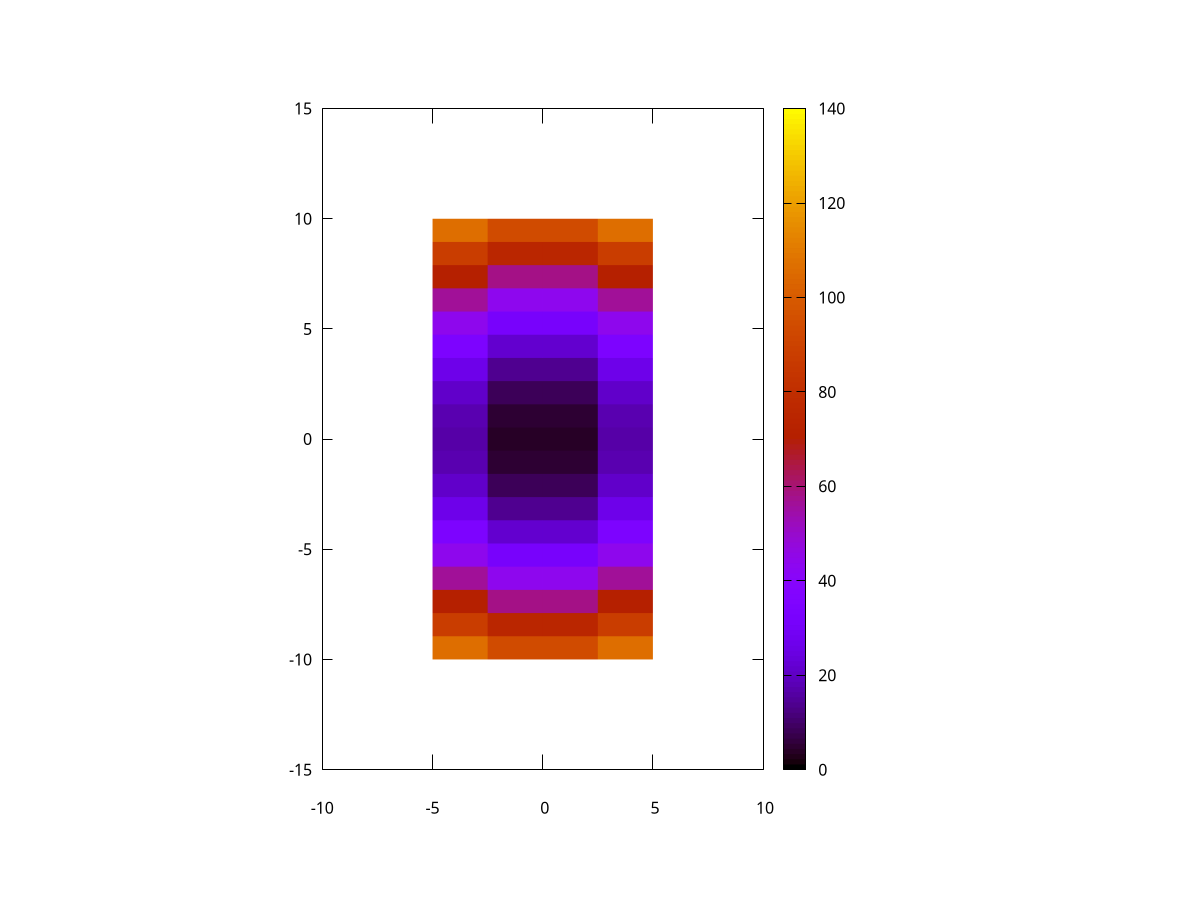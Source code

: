 #!/usr/bin/env gnuplot

## pm3d

## Heat maps

# Palette mapped 3D.

# Represent the third dimension as color, and fill in the entire image.

set size ratio -1
set view map
set samples 5
set isosamples 20
set urange [-5.0 : 5.0]
set vrange [-10.0 : 10.0]
set xrange [-10.0 : 10.0]
set yrange [-15.0 : 15.0]
splot '++' using 1:2:($1**2 + $2**2) notitle with pm3d
